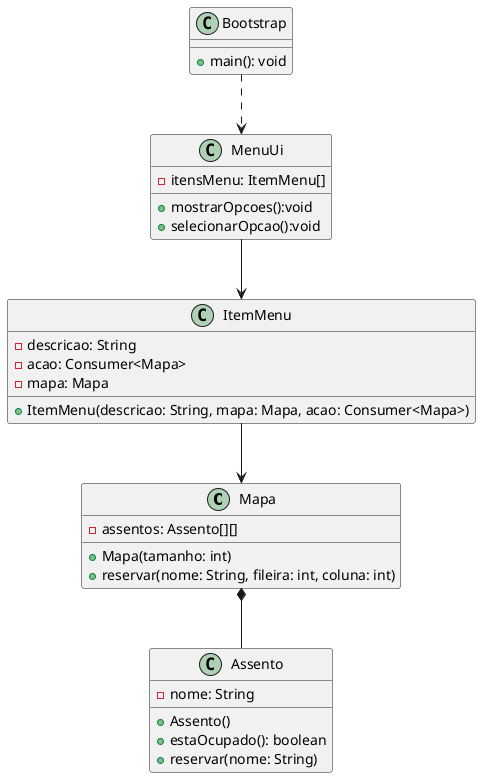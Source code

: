 @startuml cinema

class Mapa {
  - assentos: Assento[][]
  + Mapa(tamanho: int)
  + reservar(nome: String, fileira: int, coluna: int)
}

class Assento {
  - nome: String
  + Assento()
  + estaOcupado(): boolean
  + reservar(nome: String)
}

class Bootstrap {
  + main(): void
}

class MenuUi {
  - itensMenu: ItemMenu[]
  + mostrarOpcoes():void 
  + selecionarOpcao():void
}

class ItemMenu {
  - descricao: String
  - acao: Consumer<Mapa>
  - mapa: Mapa

  + ItemMenu(descricao: String, mapa: Mapa, acao: Consumer<Mapa>)
}


Bootstrap ..> MenuUi
' Bootstrap ..> ConversorDeColuna
Mapa *-- Assento
MenuUi --> ItemMenu
ItemMenu --> Mapa



@enduml